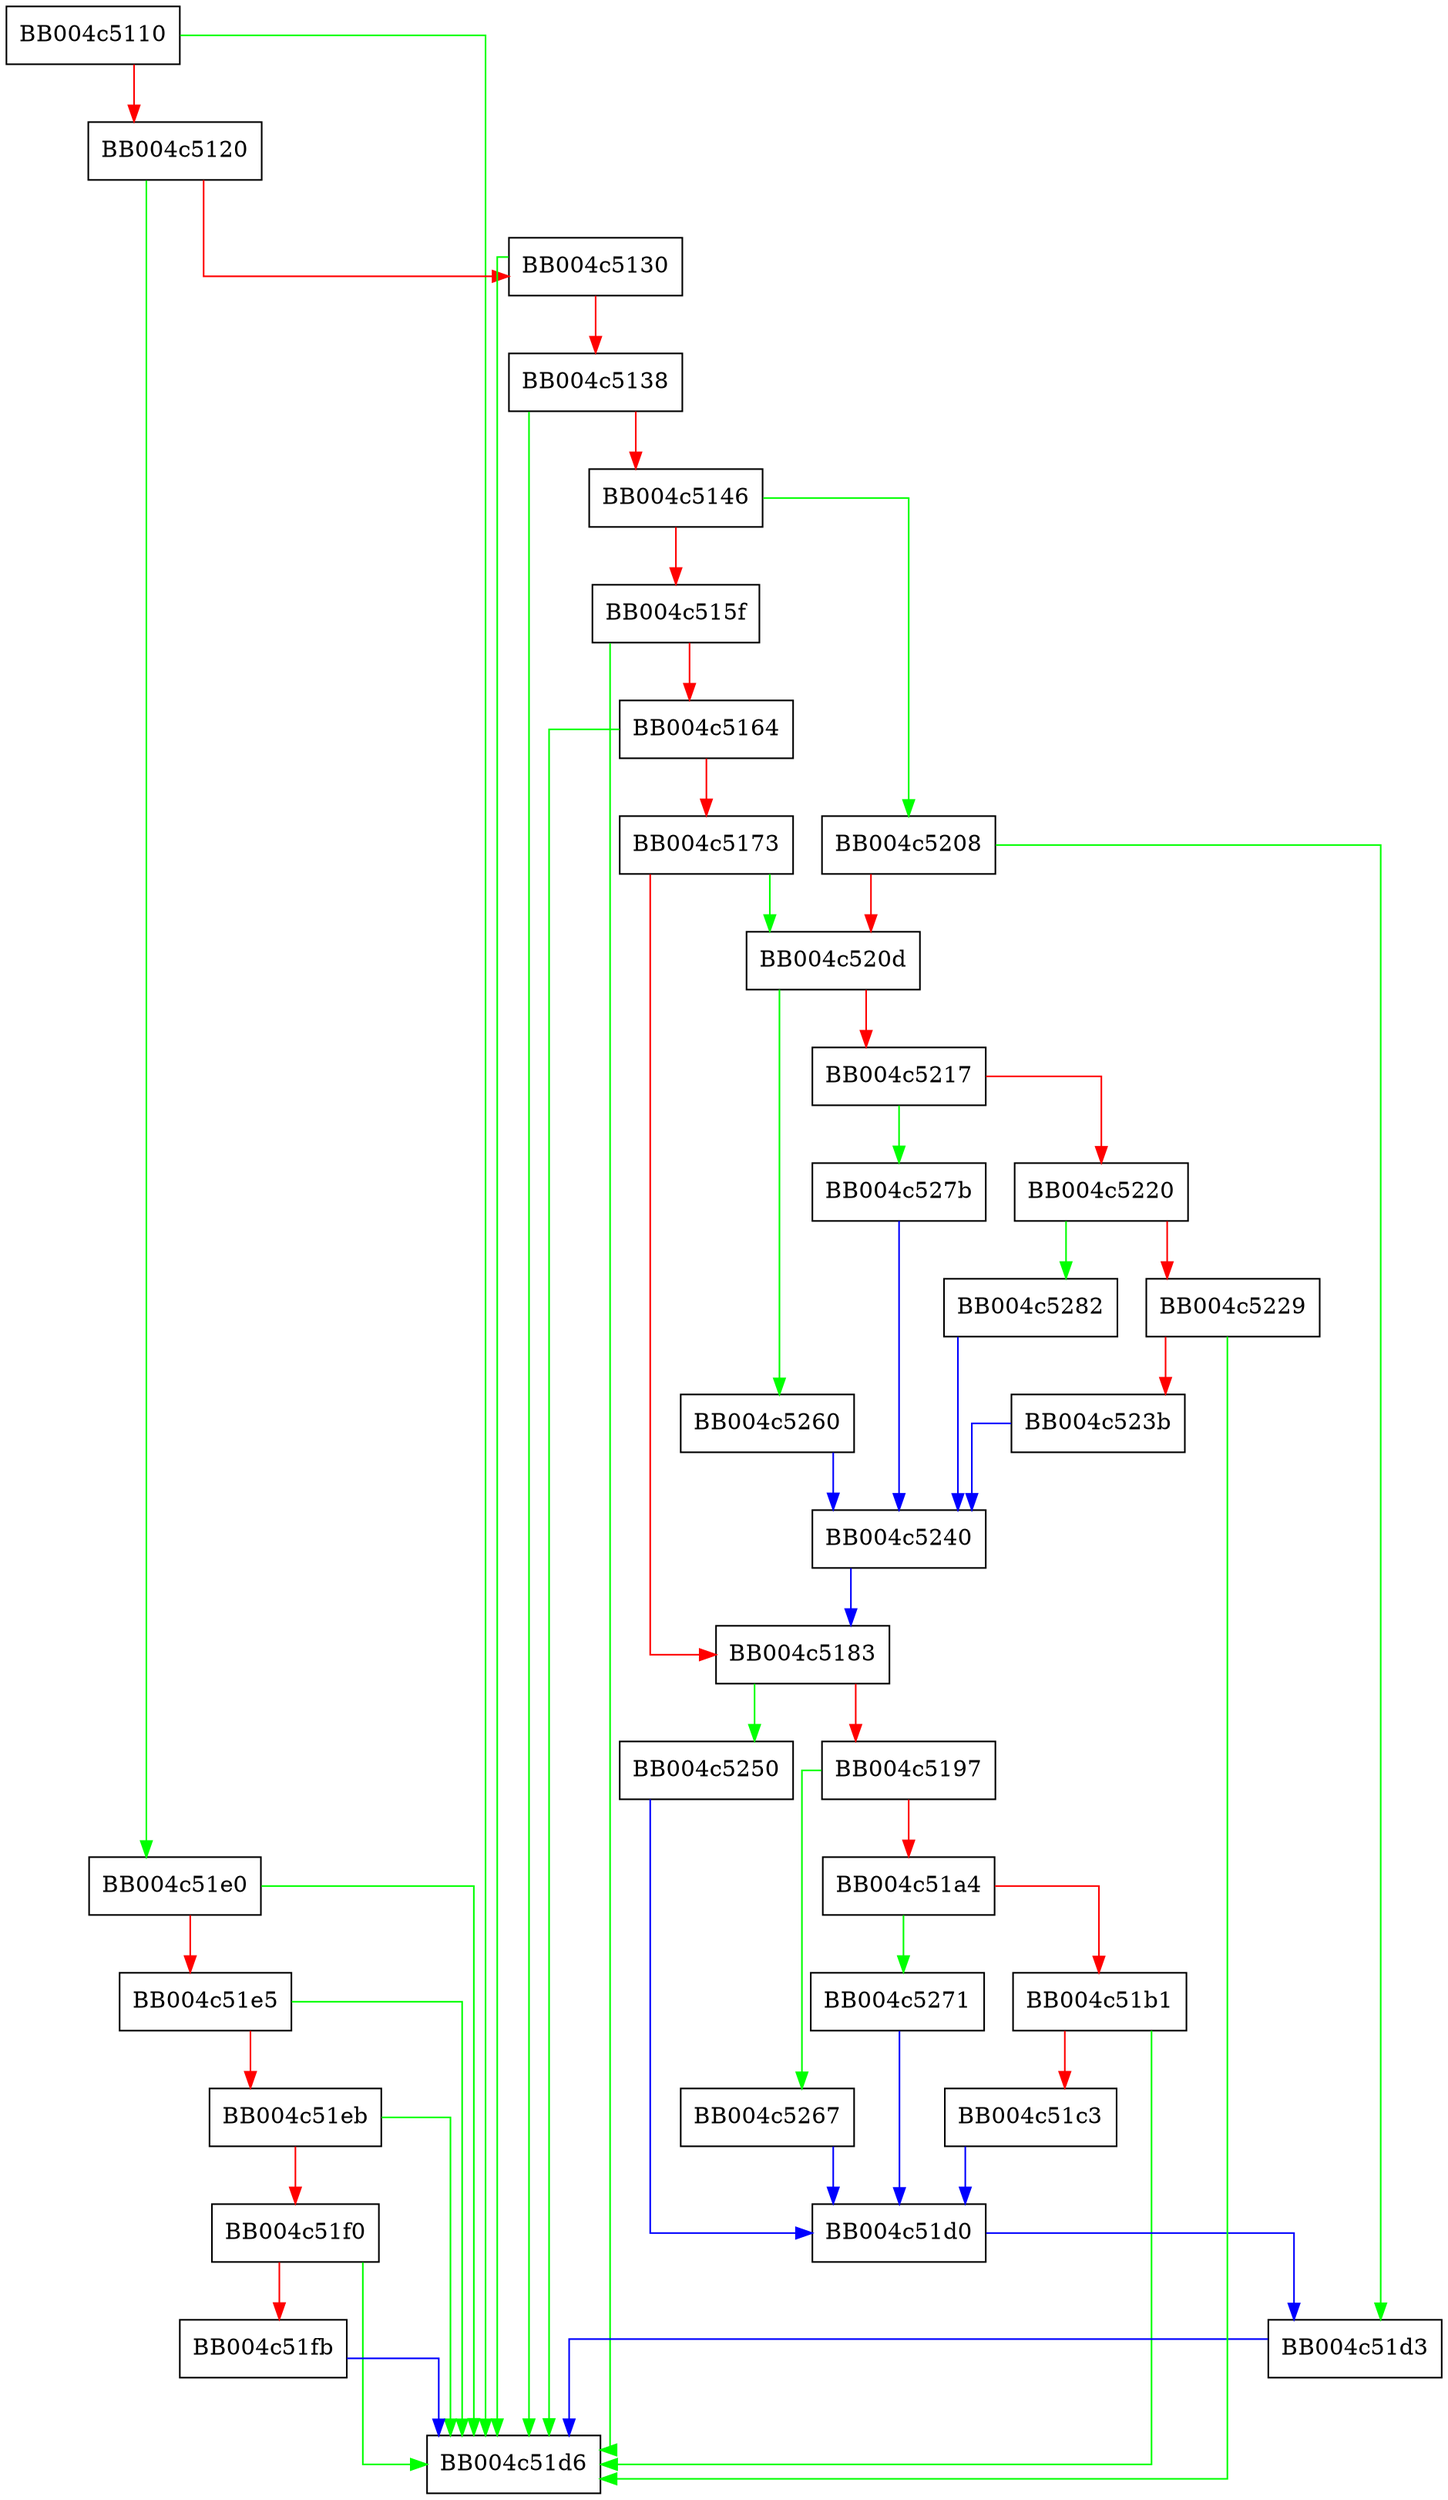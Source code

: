 digraph ossl_quic_wire_get_encoded_pkt_hdr_len {
  node [shape="box"];
  graph [splines=ortho];
  BB004c5110 -> BB004c51d6 [color="green"];
  BB004c5110 -> BB004c5120 [color="red"];
  BB004c5120 -> BB004c51e0 [color="green"];
  BB004c5120 -> BB004c5130 [color="red"];
  BB004c5130 -> BB004c51d6 [color="green"];
  BB004c5130 -> BB004c5138 [color="red"];
  BB004c5138 -> BB004c51d6 [color="green"];
  BB004c5138 -> BB004c5146 [color="red"];
  BB004c5146 -> BB004c5208 [color="green"];
  BB004c5146 -> BB004c515f [color="red"];
  BB004c515f -> BB004c51d6 [color="green"];
  BB004c515f -> BB004c5164 [color="red"];
  BB004c5164 -> BB004c51d6 [color="green"];
  BB004c5164 -> BB004c5173 [color="red"];
  BB004c5173 -> BB004c520d [color="green"];
  BB004c5173 -> BB004c5183 [color="red"];
  BB004c5183 -> BB004c5250 [color="green"];
  BB004c5183 -> BB004c5197 [color="red"];
  BB004c5197 -> BB004c5267 [color="green"];
  BB004c5197 -> BB004c51a4 [color="red"];
  BB004c51a4 -> BB004c5271 [color="green"];
  BB004c51a4 -> BB004c51b1 [color="red"];
  BB004c51b1 -> BB004c51d6 [color="green"];
  BB004c51b1 -> BB004c51c3 [color="red"];
  BB004c51c3 -> BB004c51d0 [color="blue"];
  BB004c51d0 -> BB004c51d3 [color="blue"];
  BB004c51d3 -> BB004c51d6 [color="blue"];
  BB004c51e0 -> BB004c51d6 [color="green"];
  BB004c51e0 -> BB004c51e5 [color="red"];
  BB004c51e5 -> BB004c51d6 [color="green"];
  BB004c51e5 -> BB004c51eb [color="red"];
  BB004c51eb -> BB004c51d6 [color="green"];
  BB004c51eb -> BB004c51f0 [color="red"];
  BB004c51f0 -> BB004c51d6 [color="green"];
  BB004c51f0 -> BB004c51fb [color="red"];
  BB004c51fb -> BB004c51d6 [color="blue"];
  BB004c5208 -> BB004c51d3 [color="green"];
  BB004c5208 -> BB004c520d [color="red"];
  BB004c520d -> BB004c5260 [color="green"];
  BB004c520d -> BB004c5217 [color="red"];
  BB004c5217 -> BB004c527b [color="green"];
  BB004c5217 -> BB004c5220 [color="red"];
  BB004c5220 -> BB004c5282 [color="green"];
  BB004c5220 -> BB004c5229 [color="red"];
  BB004c5229 -> BB004c51d6 [color="green"];
  BB004c5229 -> BB004c523b [color="red"];
  BB004c523b -> BB004c5240 [color="blue"];
  BB004c5240 -> BB004c5183 [color="blue"];
  BB004c5250 -> BB004c51d0 [color="blue"];
  BB004c5260 -> BB004c5240 [color="blue"];
  BB004c5267 -> BB004c51d0 [color="blue"];
  BB004c5271 -> BB004c51d0 [color="blue"];
  BB004c527b -> BB004c5240 [color="blue"];
  BB004c5282 -> BB004c5240 [color="blue"];
}